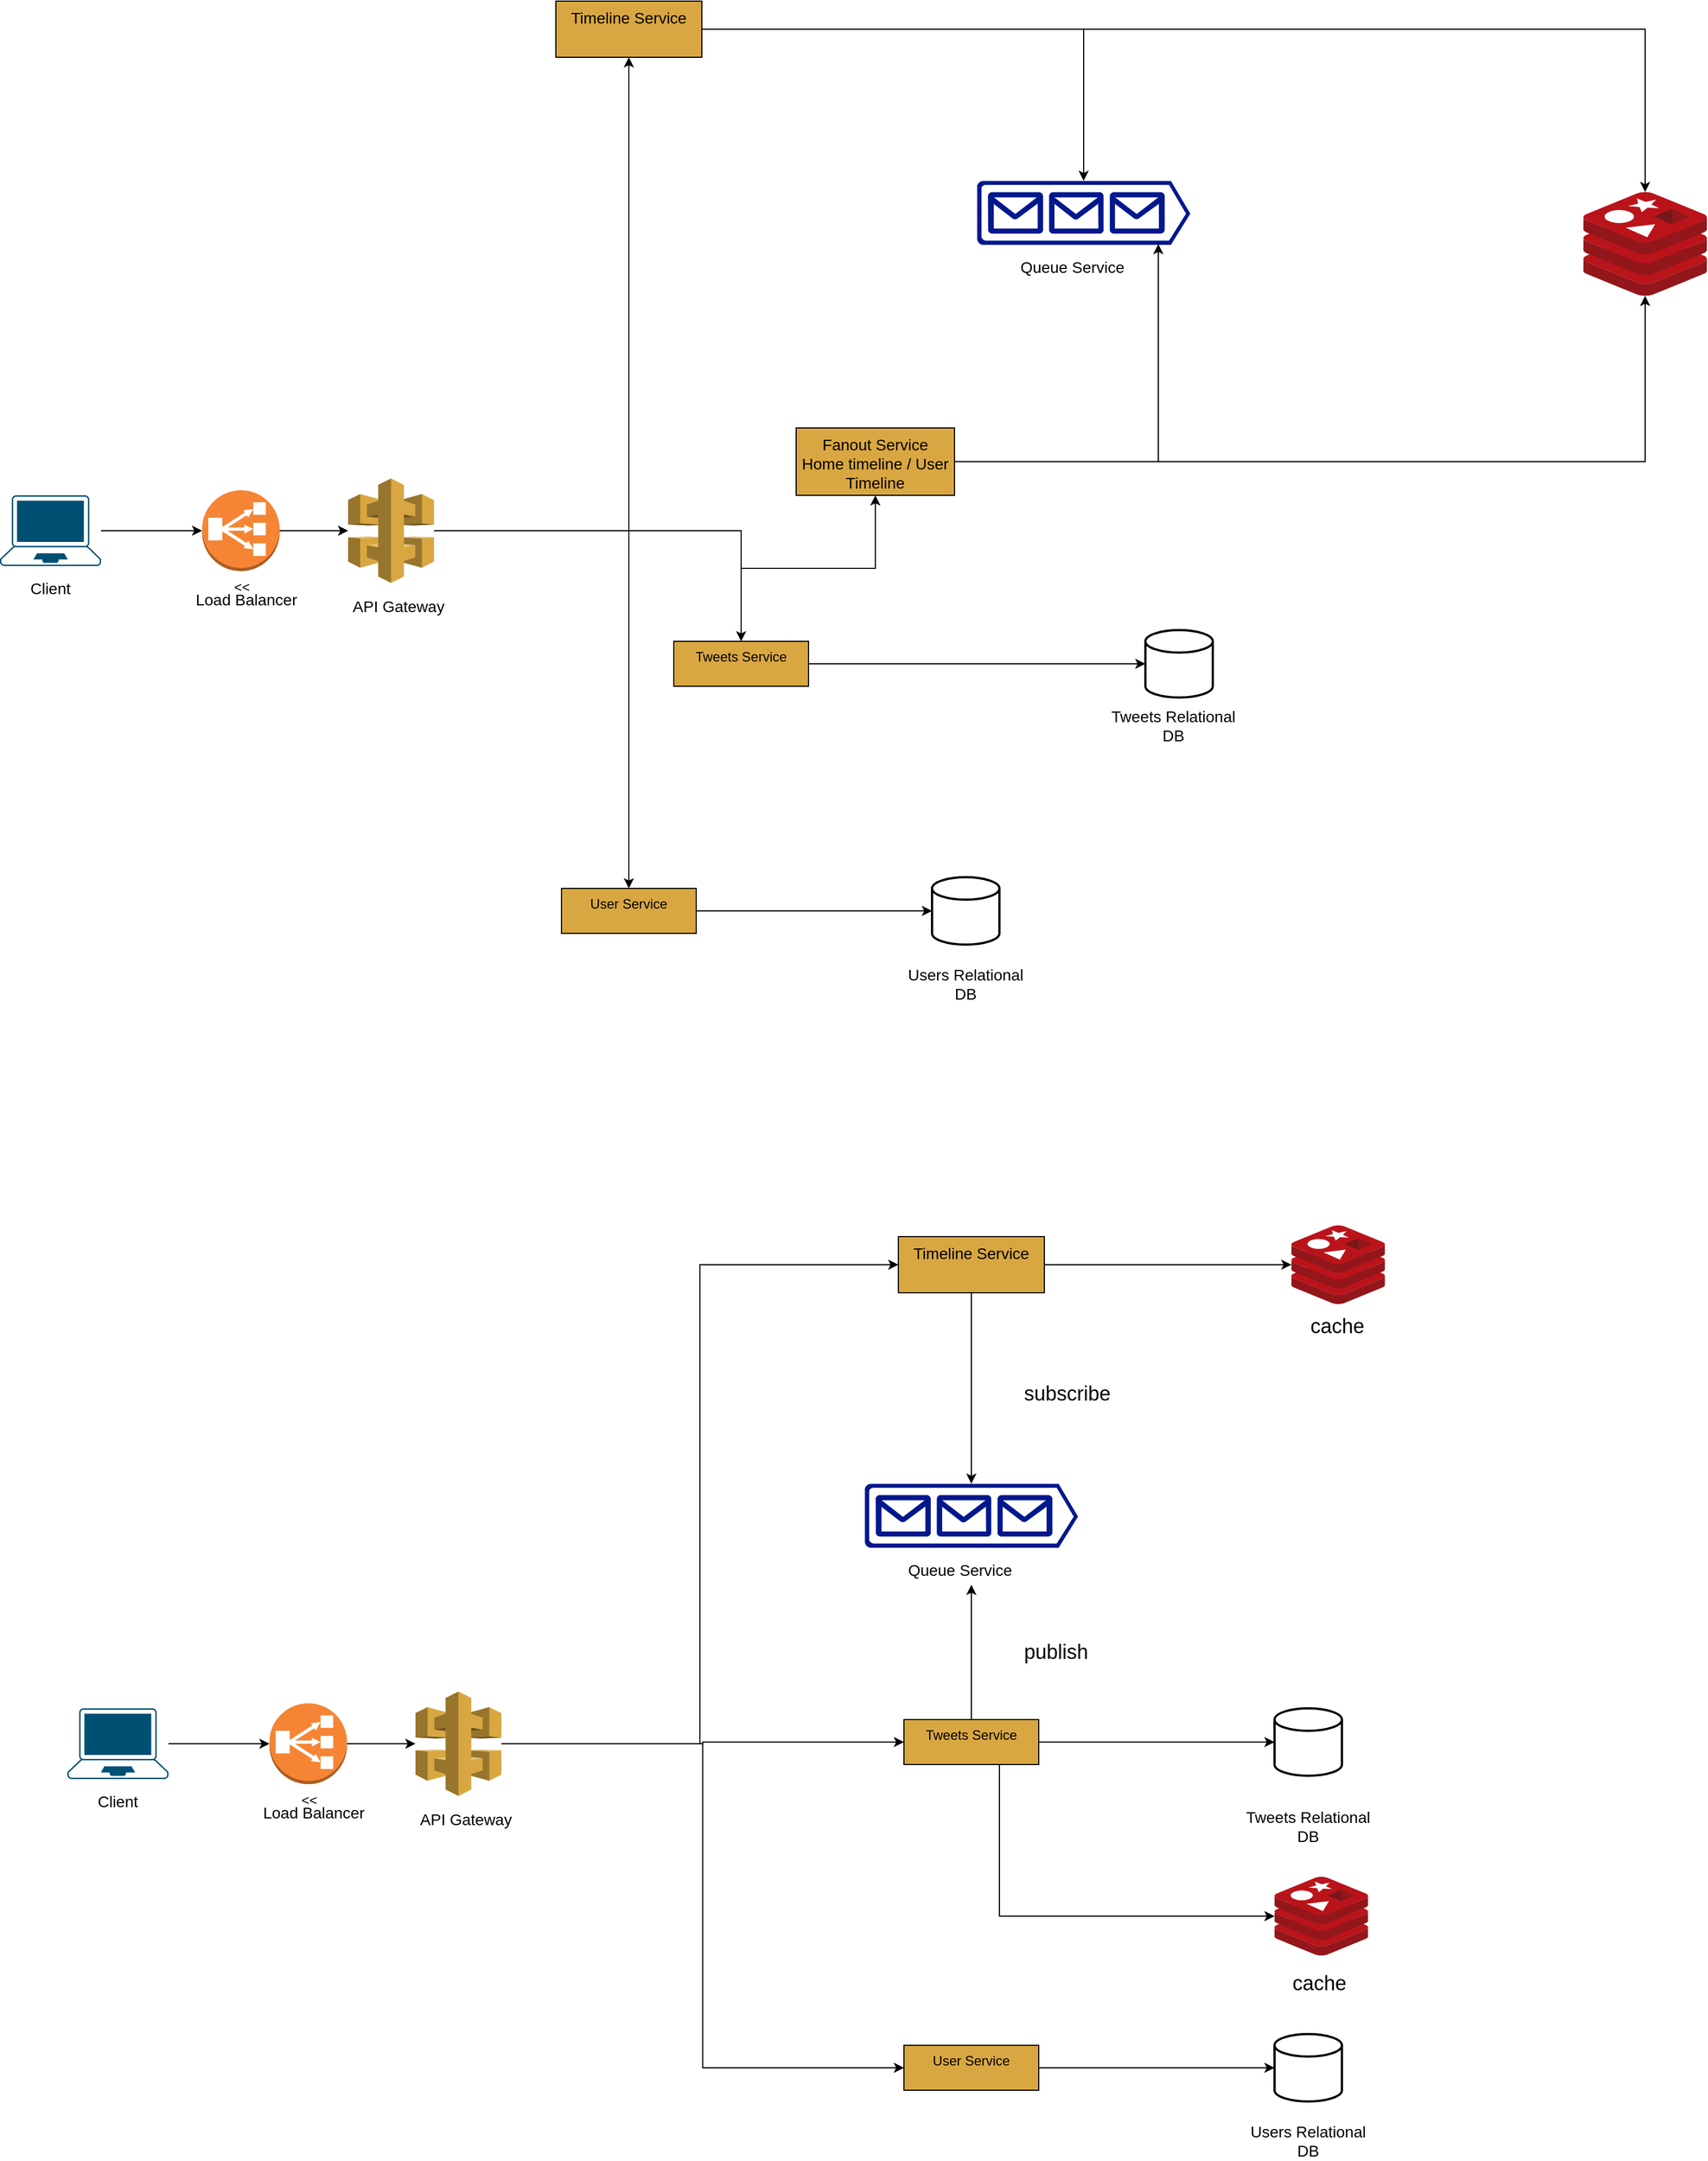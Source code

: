 <mxfile version="22.1.5" type="github">
  <diagram name="Page-1" id="tzEkf4GSreW8ljqzY9um">
    <mxGraphModel dx="2068" dy="1980" grid="1" gridSize="10" guides="1" tooltips="1" connect="1" arrows="1" fold="1" page="1" pageScale="1" pageWidth="850" pageHeight="1100" math="0" shadow="0">
      <root>
        <mxCell id="0" />
        <mxCell id="1" parent="0" />
        <mxCell id="Uue55LEWpjVdgtgWBbOB-8" style="edgeStyle=orthogonalEdgeStyle;rounded=0;orthogonalLoop=1;jettySize=auto;html=1;" edge="1" parent="1" source="Uue55LEWpjVdgtgWBbOB-1" target="Uue55LEWpjVdgtgWBbOB-7">
          <mxGeometry relative="1" as="geometry" />
        </mxCell>
        <mxCell id="Uue55LEWpjVdgtgWBbOB-1" value="" style="points=[[0.13,0.02,0],[0.5,0,0],[0.87,0.02,0],[0.885,0.4,0],[0.985,0.985,0],[0.5,1,0],[0.015,0.985,0],[0.115,0.4,0]];verticalLabelPosition=bottom;sketch=0;html=1;verticalAlign=top;aspect=fixed;align=center;pointerEvents=1;shape=mxgraph.cisco19.laptop;fillColor=#005073;strokeColor=none;" vertex="1" parent="1">
          <mxGeometry y="200" width="90" height="63" as="geometry" />
        </mxCell>
        <mxCell id="Uue55LEWpjVdgtgWBbOB-6" value="&lt;font style=&quot;font-size: 14px;&quot;&gt;Client&lt;/font&gt;" style="text;html=1;strokeColor=none;fillColor=none;align=center;verticalAlign=middle;whiteSpace=wrap;rounded=0;" vertex="1" parent="1">
          <mxGeometry y="267.5" width="90" height="30" as="geometry" />
        </mxCell>
        <mxCell id="Uue55LEWpjVdgtgWBbOB-11" style="edgeStyle=orthogonalEdgeStyle;rounded=0;orthogonalLoop=1;jettySize=auto;html=1;" edge="1" parent="1" source="Uue55LEWpjVdgtgWBbOB-7" target="Uue55LEWpjVdgtgWBbOB-10">
          <mxGeometry relative="1" as="geometry" />
        </mxCell>
        <mxCell id="Uue55LEWpjVdgtgWBbOB-7" value="&amp;lt;&amp;lt;" style="outlineConnect=0;dashed=0;verticalLabelPosition=bottom;verticalAlign=top;align=center;html=1;shape=mxgraph.aws3.classic_load_balancer;fillColor=#F58534;gradientColor=none;" vertex="1" parent="1">
          <mxGeometry x="180" y="195.5" width="69" height="72" as="geometry" />
        </mxCell>
        <mxCell id="Uue55LEWpjVdgtgWBbOB-9" value="&lt;font style=&quot;font-size: 14px;&quot;&gt;Load Balancer&lt;/font&gt;" style="text;html=1;strokeColor=none;fillColor=none;align=center;verticalAlign=middle;whiteSpace=wrap;rounded=0;" vertex="1" parent="1">
          <mxGeometry x="159" y="278" width="121" height="30" as="geometry" />
        </mxCell>
        <mxCell id="Uue55LEWpjVdgtgWBbOB-17" value="" style="edgeStyle=orthogonalEdgeStyle;rounded=0;orthogonalLoop=1;jettySize=auto;html=1;" edge="1" parent="1" source="Uue55LEWpjVdgtgWBbOB-10" target="Uue55LEWpjVdgtgWBbOB-16">
          <mxGeometry relative="1" as="geometry" />
        </mxCell>
        <mxCell id="Uue55LEWpjVdgtgWBbOB-19" value="" style="edgeStyle=orthogonalEdgeStyle;rounded=0;orthogonalLoop=1;jettySize=auto;html=1;" edge="1" parent="1" source="Uue55LEWpjVdgtgWBbOB-10" target="Uue55LEWpjVdgtgWBbOB-18">
          <mxGeometry relative="1" as="geometry" />
        </mxCell>
        <mxCell id="Uue55LEWpjVdgtgWBbOB-30" value="" style="edgeStyle=orthogonalEdgeStyle;rounded=0;orthogonalLoop=1;jettySize=auto;html=1;" edge="1" parent="1" source="Uue55LEWpjVdgtgWBbOB-10" target="Uue55LEWpjVdgtgWBbOB-29">
          <mxGeometry relative="1" as="geometry" />
        </mxCell>
        <mxCell id="Uue55LEWpjVdgtgWBbOB-10" value="" style="outlineConnect=0;dashed=0;verticalLabelPosition=bottom;verticalAlign=top;align=center;html=1;shape=mxgraph.aws3.api_gateway;fillColor=#D9A741;gradientColor=none;" vertex="1" parent="1">
          <mxGeometry x="310" y="185" width="76.5" height="93" as="geometry" />
        </mxCell>
        <mxCell id="Uue55LEWpjVdgtgWBbOB-12" value="&lt;font style=&quot;font-size: 14px;&quot;&gt;API Gateway&lt;/font&gt;" style="text;html=1;strokeColor=none;fillColor=none;align=center;verticalAlign=middle;whiteSpace=wrap;rounded=0;" vertex="1" parent="1">
          <mxGeometry x="310" y="278" width="90" height="42" as="geometry" />
        </mxCell>
        <mxCell id="Uue55LEWpjVdgtgWBbOB-21" style="edgeStyle=orthogonalEdgeStyle;rounded=0;orthogonalLoop=1;jettySize=auto;html=1;" edge="1" parent="1" source="Uue55LEWpjVdgtgWBbOB-16" target="Uue55LEWpjVdgtgWBbOB-20">
          <mxGeometry relative="1" as="geometry" />
        </mxCell>
        <mxCell id="Uue55LEWpjVdgtgWBbOB-16" value="User Service" style="whiteSpace=wrap;html=1;verticalAlign=top;fillColor=#D9A741;dashed=0;gradientColor=none;" vertex="1" parent="1">
          <mxGeometry x="500" y="550" width="120" height="40" as="geometry" />
        </mxCell>
        <mxCell id="Uue55LEWpjVdgtgWBbOB-23" style="edgeStyle=orthogonalEdgeStyle;rounded=0;orthogonalLoop=1;jettySize=auto;html=1;" edge="1" parent="1" source="Uue55LEWpjVdgtgWBbOB-18" target="Uue55LEWpjVdgtgWBbOB-24">
          <mxGeometry relative="1" as="geometry">
            <mxPoint x="770" y="313.75" as="targetPoint" />
          </mxGeometry>
        </mxCell>
        <mxCell id="Uue55LEWpjVdgtgWBbOB-34" value="" style="edgeStyle=orthogonalEdgeStyle;rounded=0;orthogonalLoop=1;jettySize=auto;html=1;" edge="1" parent="1" source="Uue55LEWpjVdgtgWBbOB-18" target="Uue55LEWpjVdgtgWBbOB-33">
          <mxGeometry relative="1" as="geometry" />
        </mxCell>
        <mxCell id="Uue55LEWpjVdgtgWBbOB-18" value="Tweets Service" style="whiteSpace=wrap;html=1;verticalAlign=top;fillColor=#D9A741;dashed=0;gradientColor=none;" vertex="1" parent="1">
          <mxGeometry x="600" y="330" width="120" height="40" as="geometry" />
        </mxCell>
        <mxCell id="Uue55LEWpjVdgtgWBbOB-20" value="" style="strokeWidth=2;html=1;shape=mxgraph.flowchart.database;whiteSpace=wrap;" vertex="1" parent="1">
          <mxGeometry x="830" y="540" width="60" height="60" as="geometry" />
        </mxCell>
        <mxCell id="Uue55LEWpjVdgtgWBbOB-22" value="&lt;font style=&quot;font-size: 14px;&quot;&gt;Users Relational DB&lt;/font&gt;" style="text;html=1;strokeColor=none;fillColor=none;align=center;verticalAlign=middle;whiteSpace=wrap;rounded=0;" vertex="1" parent="1">
          <mxGeometry x="800" y="620" width="120" height="30" as="geometry" />
        </mxCell>
        <mxCell id="Uue55LEWpjVdgtgWBbOB-24" value="" style="strokeWidth=2;html=1;shape=mxgraph.flowchart.database;whiteSpace=wrap;" vertex="1" parent="1">
          <mxGeometry x="1020" y="320" width="60" height="60" as="geometry" />
        </mxCell>
        <mxCell id="Uue55LEWpjVdgtgWBbOB-25" value="&lt;font style=&quot;font-size: 14px;&quot;&gt;Tweets Relational&lt;br&gt;DB&lt;/font&gt;" style="text;html=1;strokeColor=none;fillColor=none;align=center;verticalAlign=middle;whiteSpace=wrap;rounded=0;" vertex="1" parent="1">
          <mxGeometry x="980" y="390" width="130" height="30" as="geometry" />
        </mxCell>
        <mxCell id="Uue55LEWpjVdgtgWBbOB-37" style="edgeStyle=orthogonalEdgeStyle;rounded=0;orthogonalLoop=1;jettySize=auto;html=1;" edge="1" parent="1" source="Uue55LEWpjVdgtgWBbOB-29" target="Uue55LEWpjVdgtgWBbOB-31">
          <mxGeometry relative="1" as="geometry" />
        </mxCell>
        <mxCell id="Uue55LEWpjVdgtgWBbOB-29" value="&lt;font style=&quot;font-size: 14px;&quot;&gt;Timeline Service&lt;/font&gt;" style="whiteSpace=wrap;html=1;verticalAlign=top;fillColor=#D9A741;dashed=0;gradientColor=none;" vertex="1" parent="1">
          <mxGeometry x="495" y="-240" width="130" height="50" as="geometry" />
        </mxCell>
        <mxCell id="Uue55LEWpjVdgtgWBbOB-31" value="" style="image;sketch=0;aspect=fixed;html=1;points=[];align=center;fontSize=12;image=img/lib/mscae/Cache_Redis_Product.svg;" vertex="1" parent="1">
          <mxGeometry x="1410" y="-70" width="110" height="92.4" as="geometry" />
        </mxCell>
        <mxCell id="Uue55LEWpjVdgtgWBbOB-35" style="edgeStyle=orthogonalEdgeStyle;rounded=0;orthogonalLoop=1;jettySize=auto;html=1;" edge="1" parent="1" source="Uue55LEWpjVdgtgWBbOB-33" target="Uue55LEWpjVdgtgWBbOB-31">
          <mxGeometry relative="1" as="geometry" />
        </mxCell>
        <mxCell id="Uue55LEWpjVdgtgWBbOB-33" value="&lt;font style=&quot;font-size: 14px;&quot;&gt;Fanout Service&lt;br&gt;Home timeline / User Timeline&lt;/font&gt;" style="whiteSpace=wrap;html=1;verticalAlign=top;fillColor=#D9A741;dashed=0;gradientColor=none;" vertex="1" parent="1">
          <mxGeometry x="709" y="140" width="141" height="60" as="geometry" />
        </mxCell>
        <mxCell id="Uue55LEWpjVdgtgWBbOB-50" value="" style="group" vertex="1" connectable="0" parent="1">
          <mxGeometry x="870" y="-80" width="190" height="92.4" as="geometry" />
        </mxCell>
        <mxCell id="Uue55LEWpjVdgtgWBbOB-38" value="" style="sketch=0;aspect=fixed;pointerEvents=1;shadow=0;dashed=0;html=1;strokeColor=none;labelPosition=center;verticalLabelPosition=bottom;verticalAlign=top;align=center;fillColor=#00188D;shape=mxgraph.azure.queue_generic" vertex="1" parent="Uue55LEWpjVdgtgWBbOB-50">
          <mxGeometry width="190" height="57" as="geometry" />
        </mxCell>
        <mxCell id="Uue55LEWpjVdgtgWBbOB-48" value="&lt;font style=&quot;font-size: 14px;&quot;&gt;Queue Service&lt;/font&gt;" style="text;html=1;strokeColor=none;fillColor=none;align=center;verticalAlign=middle;whiteSpace=wrap;rounded=0;" vertex="1" parent="Uue55LEWpjVdgtgWBbOB-50">
          <mxGeometry y="62.4" width="170" height="30" as="geometry" />
        </mxCell>
        <mxCell id="Uue55LEWpjVdgtgWBbOB-51" style="edgeStyle=orthogonalEdgeStyle;rounded=0;orthogonalLoop=1;jettySize=auto;html=1;entryX=0.95;entryY=-0.205;entryDx=0;entryDy=0;entryPerimeter=0;" edge="1" parent="1" source="Uue55LEWpjVdgtgWBbOB-33" target="Uue55LEWpjVdgtgWBbOB-48">
          <mxGeometry relative="1" as="geometry">
            <mxPoint x="1030" as="targetPoint" />
          </mxGeometry>
        </mxCell>
        <mxCell id="Uue55LEWpjVdgtgWBbOB-52" style="edgeStyle=orthogonalEdgeStyle;rounded=0;orthogonalLoop=1;jettySize=auto;html=1;entryX=0.5;entryY=0;entryDx=0;entryDy=0;entryPerimeter=0;" edge="1" parent="1" source="Uue55LEWpjVdgtgWBbOB-29" target="Uue55LEWpjVdgtgWBbOB-38">
          <mxGeometry relative="1" as="geometry">
            <mxPoint x="960" y="-100" as="targetPoint" />
          </mxGeometry>
        </mxCell>
        <mxCell id="Uue55LEWpjVdgtgWBbOB-55" style="edgeStyle=orthogonalEdgeStyle;rounded=0;orthogonalLoop=1;jettySize=auto;html=1;" edge="1" parent="1" source="Uue55LEWpjVdgtgWBbOB-56" target="Uue55LEWpjVdgtgWBbOB-59">
          <mxGeometry relative="1" as="geometry" />
        </mxCell>
        <mxCell id="Uue55LEWpjVdgtgWBbOB-56" value="" style="points=[[0.13,0.02,0],[0.5,0,0],[0.87,0.02,0],[0.885,0.4,0],[0.985,0.985,0],[0.5,1,0],[0.015,0.985,0],[0.115,0.4,0]];verticalLabelPosition=bottom;sketch=0;html=1;verticalAlign=top;aspect=fixed;align=center;pointerEvents=1;shape=mxgraph.cisco19.laptop;fillColor=#005073;strokeColor=none;" vertex="1" parent="1">
          <mxGeometry x="60" y="1280" width="90" height="63" as="geometry" />
        </mxCell>
        <mxCell id="Uue55LEWpjVdgtgWBbOB-57" value="&lt;font style=&quot;font-size: 14px;&quot;&gt;Client&lt;/font&gt;" style="text;html=1;strokeColor=none;fillColor=none;align=center;verticalAlign=middle;whiteSpace=wrap;rounded=0;" vertex="1" parent="1">
          <mxGeometry x="60" y="1347.5" width="90" height="30" as="geometry" />
        </mxCell>
        <mxCell id="Uue55LEWpjVdgtgWBbOB-58" style="edgeStyle=orthogonalEdgeStyle;rounded=0;orthogonalLoop=1;jettySize=auto;html=1;" edge="1" parent="1" source="Uue55LEWpjVdgtgWBbOB-59" target="Uue55LEWpjVdgtgWBbOB-64">
          <mxGeometry relative="1" as="geometry" />
        </mxCell>
        <mxCell id="Uue55LEWpjVdgtgWBbOB-59" value="&amp;lt;&amp;lt;" style="outlineConnect=0;dashed=0;verticalLabelPosition=bottom;verticalAlign=top;align=center;html=1;shape=mxgraph.aws3.classic_load_balancer;fillColor=#F58534;gradientColor=none;" vertex="1" parent="1">
          <mxGeometry x="240" y="1275.5" width="69" height="72" as="geometry" />
        </mxCell>
        <mxCell id="Uue55LEWpjVdgtgWBbOB-60" value="&lt;font style=&quot;font-size: 14px;&quot;&gt;Load Balancer&lt;/font&gt;" style="text;html=1;strokeColor=none;fillColor=none;align=center;verticalAlign=middle;whiteSpace=wrap;rounded=0;" vertex="1" parent="1">
          <mxGeometry x="219" y="1358" width="121" height="30" as="geometry" />
        </mxCell>
        <mxCell id="Uue55LEWpjVdgtgWBbOB-62" value="" style="edgeStyle=orthogonalEdgeStyle;rounded=0;orthogonalLoop=1;jettySize=auto;html=1;" edge="1" parent="1" source="Uue55LEWpjVdgtgWBbOB-64" target="Uue55LEWpjVdgtgWBbOB-70">
          <mxGeometry relative="1" as="geometry" />
        </mxCell>
        <mxCell id="Uue55LEWpjVdgtgWBbOB-86" style="edgeStyle=orthogonalEdgeStyle;rounded=0;orthogonalLoop=1;jettySize=auto;html=1;entryX=0;entryY=0.5;entryDx=0;entryDy=0;" edge="1" parent="1" source="Uue55LEWpjVdgtgWBbOB-64" target="Uue55LEWpjVdgtgWBbOB-76">
          <mxGeometry relative="1" as="geometry" />
        </mxCell>
        <mxCell id="Uue55LEWpjVdgtgWBbOB-93" style="edgeStyle=orthogonalEdgeStyle;rounded=0;orthogonalLoop=1;jettySize=auto;html=1;entryX=0;entryY=0.5;entryDx=0;entryDy=0;" edge="1" parent="1" source="Uue55LEWpjVdgtgWBbOB-64" target="Uue55LEWpjVdgtgWBbOB-67">
          <mxGeometry relative="1" as="geometry" />
        </mxCell>
        <mxCell id="Uue55LEWpjVdgtgWBbOB-64" value="" style="outlineConnect=0;dashed=0;verticalLabelPosition=bottom;verticalAlign=top;align=center;html=1;shape=mxgraph.aws3.api_gateway;fillColor=#D9A741;gradientColor=none;" vertex="1" parent="1">
          <mxGeometry x="370" y="1265" width="76.5" height="93" as="geometry" />
        </mxCell>
        <mxCell id="Uue55LEWpjVdgtgWBbOB-65" value="&lt;font style=&quot;font-size: 14px;&quot;&gt;API Gateway&lt;/font&gt;" style="text;html=1;strokeColor=none;fillColor=none;align=center;verticalAlign=middle;whiteSpace=wrap;rounded=0;" vertex="1" parent="1">
          <mxGeometry x="370" y="1358" width="90" height="42" as="geometry" />
        </mxCell>
        <mxCell id="Uue55LEWpjVdgtgWBbOB-66" style="edgeStyle=orthogonalEdgeStyle;rounded=0;orthogonalLoop=1;jettySize=auto;html=1;" edge="1" parent="1" source="Uue55LEWpjVdgtgWBbOB-67" target="Uue55LEWpjVdgtgWBbOB-71">
          <mxGeometry relative="1" as="geometry" />
        </mxCell>
        <mxCell id="Uue55LEWpjVdgtgWBbOB-67" value="User Service" style="whiteSpace=wrap;html=1;verticalAlign=top;fillColor=#D9A741;dashed=0;gradientColor=none;" vertex="1" parent="1">
          <mxGeometry x="805" y="1580" width="120" height="40" as="geometry" />
        </mxCell>
        <mxCell id="Uue55LEWpjVdgtgWBbOB-68" style="edgeStyle=orthogonalEdgeStyle;rounded=0;orthogonalLoop=1;jettySize=auto;html=1;" edge="1" parent="1" source="Uue55LEWpjVdgtgWBbOB-70" target="Uue55LEWpjVdgtgWBbOB-73">
          <mxGeometry relative="1" as="geometry">
            <mxPoint x="830" y="1393.75" as="targetPoint" />
          </mxGeometry>
        </mxCell>
        <mxCell id="Uue55LEWpjVdgtgWBbOB-87" style="edgeStyle=orthogonalEdgeStyle;rounded=0;orthogonalLoop=1;jettySize=auto;html=1;" edge="1" parent="1" source="Uue55LEWpjVdgtgWBbOB-70">
          <mxGeometry relative="1" as="geometry">
            <mxPoint x="865" y="1170" as="targetPoint" />
          </mxGeometry>
        </mxCell>
        <mxCell id="Uue55LEWpjVdgtgWBbOB-70" value="Tweets Service" style="whiteSpace=wrap;html=1;verticalAlign=top;fillColor=#D9A741;dashed=0;gradientColor=none;" vertex="1" parent="1">
          <mxGeometry x="805" y="1290" width="120" height="40" as="geometry" />
        </mxCell>
        <mxCell id="Uue55LEWpjVdgtgWBbOB-71" value="" style="strokeWidth=2;html=1;shape=mxgraph.flowchart.database;whiteSpace=wrap;" vertex="1" parent="1">
          <mxGeometry x="1135" y="1570" width="60" height="60" as="geometry" />
        </mxCell>
        <mxCell id="Uue55LEWpjVdgtgWBbOB-72" value="&lt;font style=&quot;font-size: 14px;&quot;&gt;Users Relational DB&lt;/font&gt;" style="text;html=1;strokeColor=none;fillColor=none;align=center;verticalAlign=middle;whiteSpace=wrap;rounded=0;" vertex="1" parent="1">
          <mxGeometry x="1105" y="1650" width="120" height="30" as="geometry" />
        </mxCell>
        <mxCell id="Uue55LEWpjVdgtgWBbOB-99" style="edgeStyle=orthogonalEdgeStyle;rounded=0;orthogonalLoop=1;jettySize=auto;html=1;" edge="1" parent="1" source="Uue55LEWpjVdgtgWBbOB-76" target="Uue55LEWpjVdgtgWBbOB-98">
          <mxGeometry relative="1" as="geometry" />
        </mxCell>
        <mxCell id="Uue55LEWpjVdgtgWBbOB-76" value="&lt;font style=&quot;font-size: 14px;&quot;&gt;Timeline Service&lt;/font&gt;" style="whiteSpace=wrap;html=1;verticalAlign=top;fillColor=#D9A741;dashed=0;gradientColor=none;" vertex="1" parent="1">
          <mxGeometry x="800" y="860" width="130" height="50" as="geometry" />
        </mxCell>
        <mxCell id="Uue55LEWpjVdgtgWBbOB-80" value="" style="group" vertex="1" connectable="0" parent="1">
          <mxGeometry x="770" y="1080" width="190" height="92.4" as="geometry" />
        </mxCell>
        <mxCell id="Uue55LEWpjVdgtgWBbOB-81" value="" style="sketch=0;aspect=fixed;pointerEvents=1;shadow=0;dashed=0;html=1;strokeColor=none;labelPosition=center;verticalLabelPosition=bottom;verticalAlign=top;align=center;fillColor=#00188D;shape=mxgraph.azure.queue_generic" vertex="1" parent="Uue55LEWpjVdgtgWBbOB-80">
          <mxGeometry width="190" height="57" as="geometry" />
        </mxCell>
        <mxCell id="Uue55LEWpjVdgtgWBbOB-82" value="&lt;font style=&quot;font-size: 14px;&quot;&gt;Queue Service&lt;/font&gt;" style="text;html=1;strokeColor=none;fillColor=none;align=center;verticalAlign=middle;whiteSpace=wrap;rounded=0;" vertex="1" parent="Uue55LEWpjVdgtgWBbOB-80">
          <mxGeometry y="62.4" width="170" height="30" as="geometry" />
        </mxCell>
        <mxCell id="Uue55LEWpjVdgtgWBbOB-84" style="edgeStyle=orthogonalEdgeStyle;rounded=0;orthogonalLoop=1;jettySize=auto;html=1;entryX=0.5;entryY=0;entryDx=0;entryDy=0;entryPerimeter=0;" edge="1" parent="1" source="Uue55LEWpjVdgtgWBbOB-76" target="Uue55LEWpjVdgtgWBbOB-81">
          <mxGeometry relative="1" as="geometry">
            <mxPoint x="1020" y="980" as="targetPoint" />
          </mxGeometry>
        </mxCell>
        <mxCell id="Uue55LEWpjVdgtgWBbOB-88" value="&lt;font style=&quot;font-size: 18px;&quot;&gt;publish&lt;/font&gt;" style="text;html=1;align=center;verticalAlign=middle;resizable=0;points=[];autosize=1;strokeColor=none;fillColor=none;" vertex="1" parent="1">
          <mxGeometry x="900" y="1210" width="80" height="40" as="geometry" />
        </mxCell>
        <mxCell id="Uue55LEWpjVdgtgWBbOB-89" value="&lt;font style=&quot;font-size: 18px;&quot;&gt;subscribe&lt;/font&gt;" style="text;html=1;align=center;verticalAlign=middle;resizable=0;points=[];autosize=1;strokeColor=none;fillColor=none;" vertex="1" parent="1">
          <mxGeometry x="900" y="980" width="100" height="40" as="geometry" />
        </mxCell>
        <mxCell id="Uue55LEWpjVdgtgWBbOB-94" value="" style="group" vertex="1" connectable="0" parent="1">
          <mxGeometry x="1100" y="1280" width="130" height="120" as="geometry" />
        </mxCell>
        <mxCell id="Uue55LEWpjVdgtgWBbOB-73" value="" style="strokeWidth=2;html=1;shape=mxgraph.flowchart.database;whiteSpace=wrap;" vertex="1" parent="Uue55LEWpjVdgtgWBbOB-94">
          <mxGeometry x="35" width="60" height="60" as="geometry" />
        </mxCell>
        <mxCell id="Uue55LEWpjVdgtgWBbOB-74" value="&lt;font style=&quot;font-size: 14px;&quot;&gt;Tweets Relational&lt;br&gt;DB&lt;/font&gt;" style="text;html=1;strokeColor=none;fillColor=none;align=center;verticalAlign=middle;whiteSpace=wrap;rounded=0;" vertex="1" parent="Uue55LEWpjVdgtgWBbOB-94">
          <mxGeometry y="90" width="130" height="30" as="geometry" />
        </mxCell>
        <mxCell id="Uue55LEWpjVdgtgWBbOB-95" value="" style="image;sketch=0;aspect=fixed;html=1;points=[];align=center;fontSize=12;image=img/lib/mscae/Cache_Redis_Product.svg;" vertex="1" parent="1">
          <mxGeometry x="1135" y="1430" width="83.33" height="70" as="geometry" />
        </mxCell>
        <mxCell id="Uue55LEWpjVdgtgWBbOB-96" style="edgeStyle=orthogonalEdgeStyle;rounded=0;orthogonalLoop=1;jettySize=auto;html=1;" edge="1" parent="1" source="Uue55LEWpjVdgtgWBbOB-70" target="Uue55LEWpjVdgtgWBbOB-95">
          <mxGeometry relative="1" as="geometry">
            <Array as="points">
              <mxPoint x="890" y="1465" />
            </Array>
          </mxGeometry>
        </mxCell>
        <mxCell id="Uue55LEWpjVdgtgWBbOB-97" value="&lt;font style=&quot;font-size: 18px;&quot;&gt;cache&amp;nbsp;&lt;/font&gt;" style="text;html=1;align=center;verticalAlign=middle;resizable=0;points=[];autosize=1;strokeColor=none;fillColor=none;" vertex="1" parent="1">
          <mxGeometry x="1136.66" y="1505" width="80" height="40" as="geometry" />
        </mxCell>
        <mxCell id="Uue55LEWpjVdgtgWBbOB-98" value="" style="image;sketch=0;aspect=fixed;html=1;points=[];align=center;fontSize=12;image=img/lib/mscae/Cache_Redis_Product.svg;" vertex="1" parent="1">
          <mxGeometry x="1150" y="850" width="83.33" height="70" as="geometry" />
        </mxCell>
        <mxCell id="Uue55LEWpjVdgtgWBbOB-100" value="&lt;font style=&quot;font-size: 18px;&quot;&gt;cache&amp;nbsp;&lt;/font&gt;" style="text;html=1;align=center;verticalAlign=middle;resizable=0;points=[];autosize=1;strokeColor=none;fillColor=none;" vertex="1" parent="1">
          <mxGeometry x="1153.33" y="920" width="80" height="40" as="geometry" />
        </mxCell>
      </root>
    </mxGraphModel>
  </diagram>
</mxfile>
